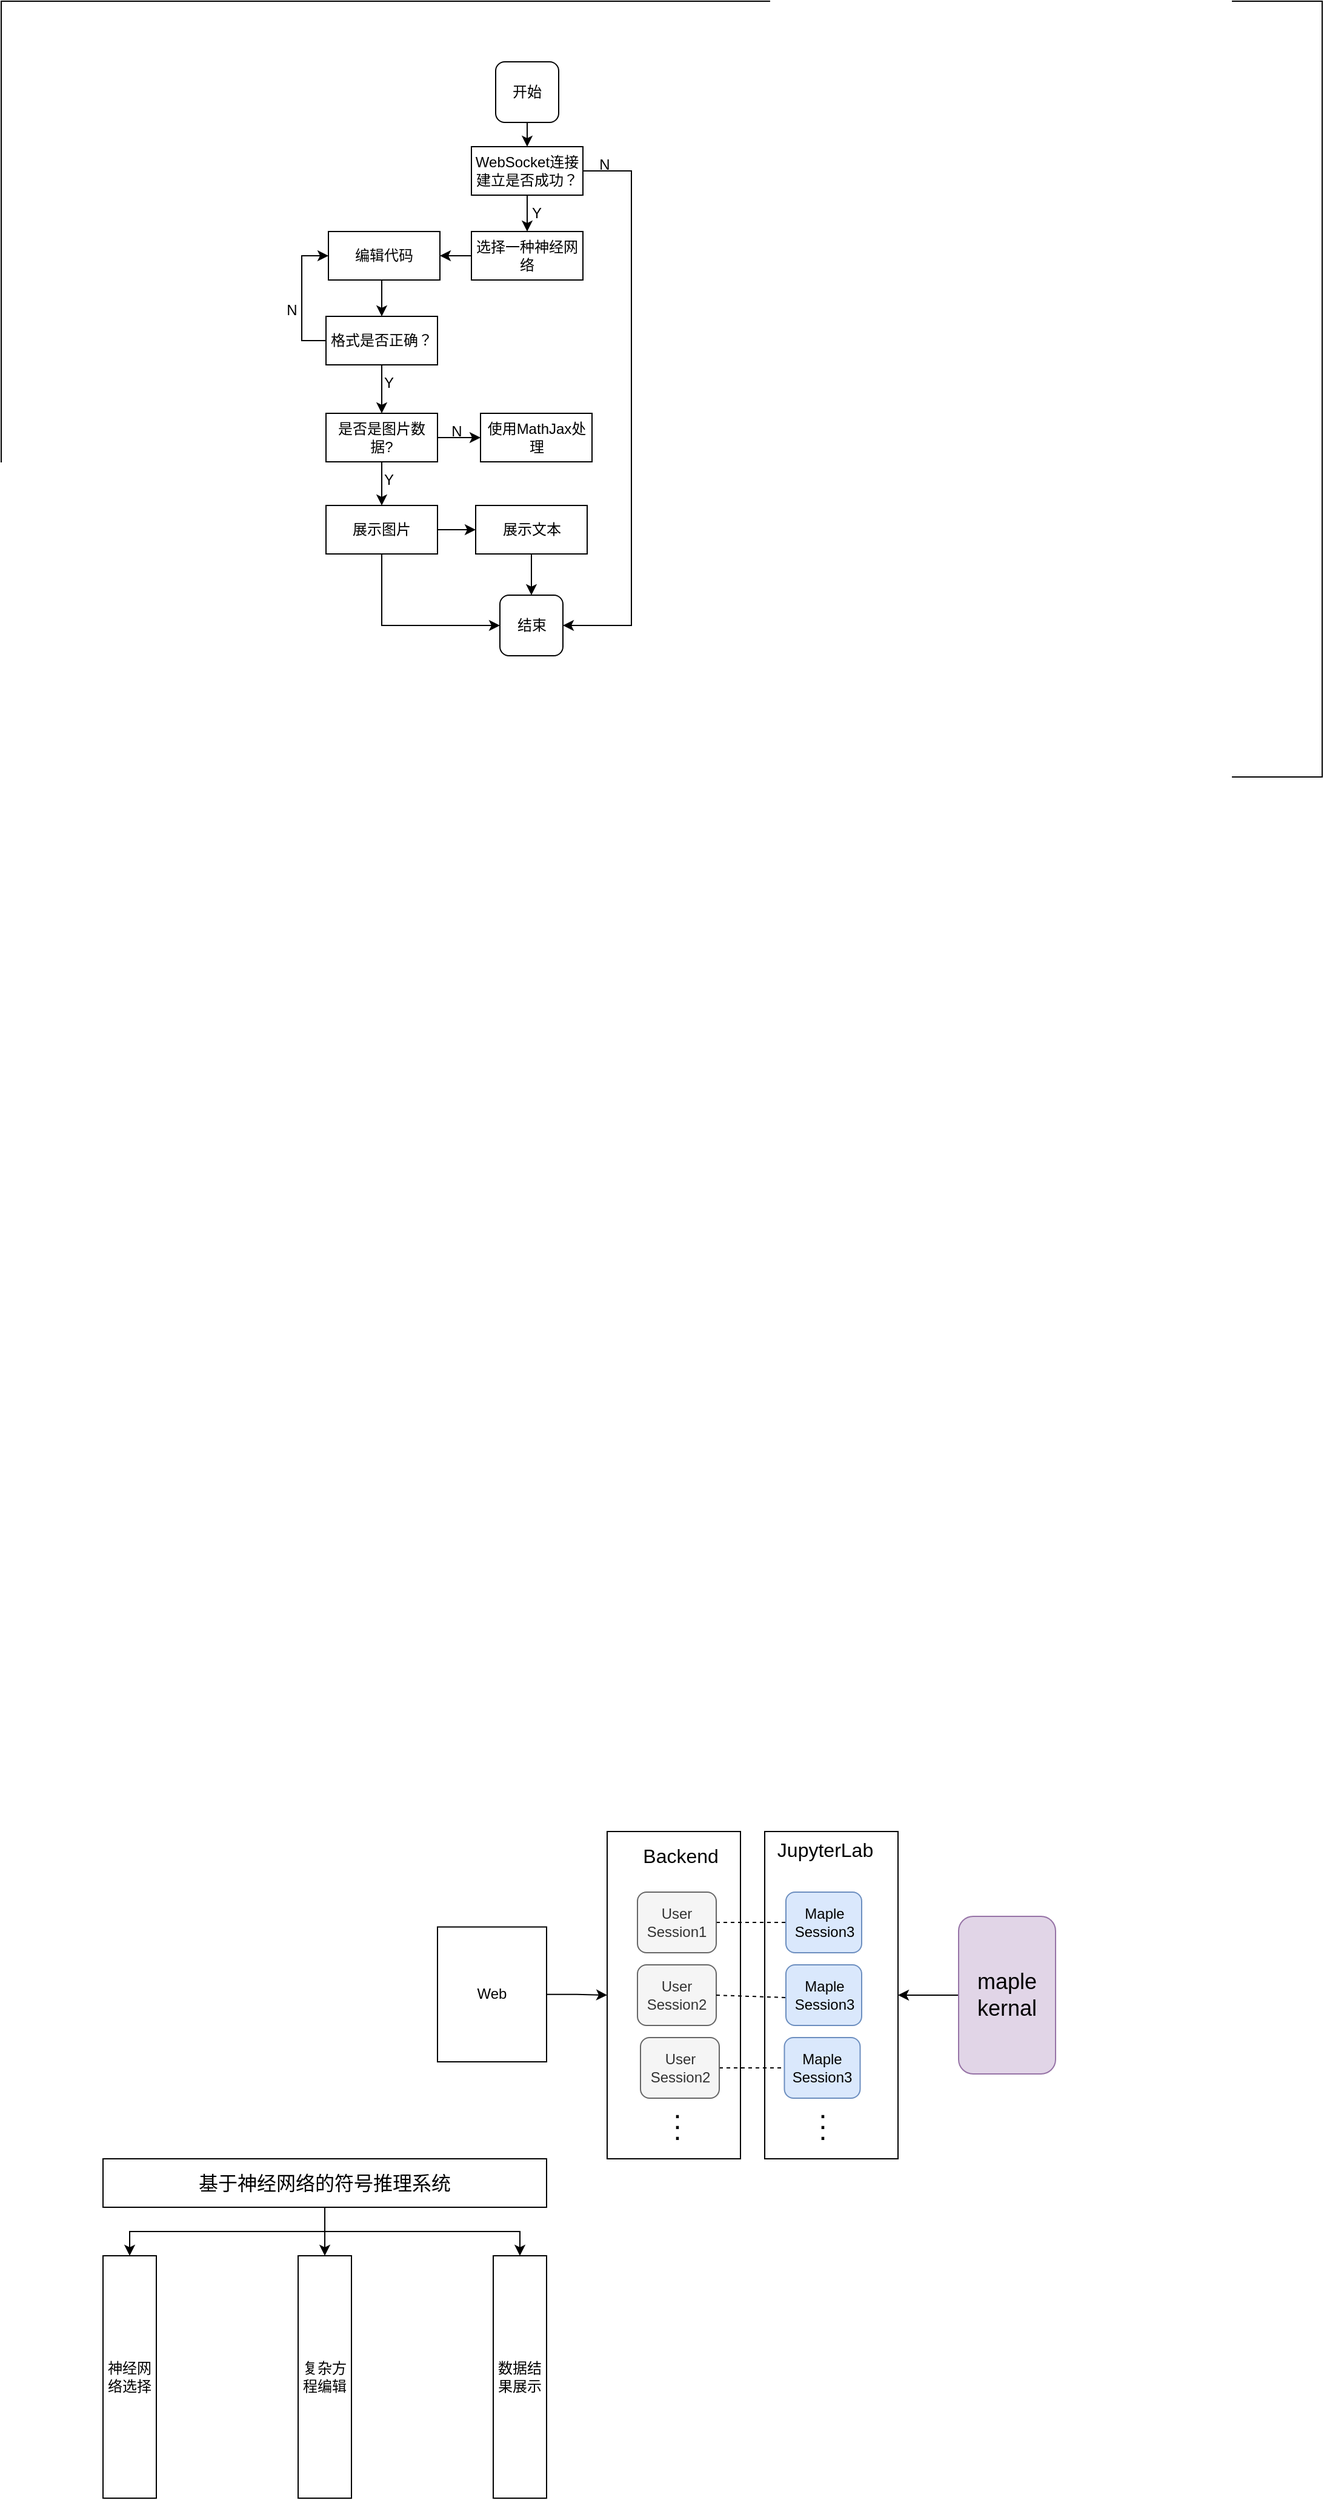 <mxfile version="21.7.2" type="github">
  <diagram name="第 1 页" id="5SKCdvoIrtzsOIKJ2y3p">
    <mxGraphModel dx="2022" dy="1794" grid="1" gridSize="10" guides="1" tooltips="1" connect="1" arrows="1" fold="1" page="1" pageScale="1" pageWidth="827" pageHeight="1169" math="0" shadow="0">
      <root>
        <mxCell id="0" />
        <mxCell id="1" parent="0" />
        <mxCell id="AxOftiE11YmYX-qU8wmi-1" value="" style="rounded=0;whiteSpace=wrap;html=1;" vertex="1" parent="1">
          <mxGeometry x="540" y="490" width="110" height="270" as="geometry" />
        </mxCell>
        <mxCell id="AxOftiE11YmYX-qU8wmi-2" value="" style="rounded=0;whiteSpace=wrap;html=1;" vertex="1" parent="1">
          <mxGeometry x="410" y="490" width="110" height="270" as="geometry" />
        </mxCell>
        <mxCell id="AxOftiE11YmYX-qU8wmi-3" style="edgeStyle=orthogonalEdgeStyle;rounded=0;orthogonalLoop=1;jettySize=auto;html=1;exitX=0;exitY=0.5;exitDx=0;exitDy=0;entryX=1;entryY=0.5;entryDx=0;entryDy=0;" edge="1" parent="1" source="AxOftiE11YmYX-qU8wmi-4" target="AxOftiE11YmYX-qU8wmi-1">
          <mxGeometry relative="1" as="geometry" />
        </mxCell>
        <mxCell id="AxOftiE11YmYX-qU8wmi-4" value="&lt;font style=&quot;font-size: 18px;&quot;&gt;maple kernal&lt;/font&gt;" style="rounded=1;whiteSpace=wrap;html=1;fillColor=#e1d5e7;strokeColor=#9673a6;" vertex="1" parent="1">
          <mxGeometry x="700" y="560" width="80" height="130" as="geometry" />
        </mxCell>
        <mxCell id="AxOftiE11YmYX-qU8wmi-5" value="&lt;font style=&quot;font-size: 16px;&quot;&gt;JupyterLab&lt;/font&gt;" style="text;html=1;strokeColor=none;fillColor=none;align=center;verticalAlign=middle;whiteSpace=wrap;rounded=0;" vertex="1" parent="1">
          <mxGeometry x="560" y="490" width="60" height="30" as="geometry" />
        </mxCell>
        <mxCell id="AxOftiE11YmYX-qU8wmi-6" style="rounded=1;orthogonalLoop=1;jettySize=auto;html=1;exitX=1;exitY=0.5;exitDx=0;exitDy=0;entryX=0;entryY=0.5;entryDx=0;entryDy=0;endArrow=none;endFill=0;startArrow=none;startFill=0;dashed=1;" edge="1" parent="1" source="AxOftiE11YmYX-qU8wmi-7">
          <mxGeometry relative="1" as="geometry">
            <mxPoint x="557.5" y="565" as="targetPoint" />
          </mxGeometry>
        </mxCell>
        <mxCell id="AxOftiE11YmYX-qU8wmi-7" value="User&lt;br&gt;Session1" style="rounded=1;whiteSpace=wrap;html=1;fillColor=#f5f5f5;fontColor=#333333;strokeColor=#666666;" vertex="1" parent="1">
          <mxGeometry x="435" y="540" width="65" height="50" as="geometry" />
        </mxCell>
        <mxCell id="AxOftiE11YmYX-qU8wmi-8" value="User&lt;br style=&quot;border-color: var(--border-color);&quot;&gt;Session2" style="rounded=1;whiteSpace=wrap;html=1;fillColor=#f5f5f5;fontColor=#333333;strokeColor=#666666;" vertex="1" parent="1">
          <mxGeometry x="435" y="600" width="65" height="50" as="geometry" />
        </mxCell>
        <mxCell id="AxOftiE11YmYX-qU8wmi-9" value="&lt;p style=&quot;line-height: 40%;&quot;&gt;&lt;font style=&quot;font-size: 24px;&quot;&gt;·&lt;br&gt;·&lt;br&gt;·&lt;/font&gt;&lt;/p&gt;" style="text;html=1;strokeColor=none;fillColor=none;align=center;verticalAlign=middle;whiteSpace=wrap;rounded=0;" vertex="1" parent="1">
          <mxGeometry x="437.5" y="720" width="60" height="30" as="geometry" />
        </mxCell>
        <mxCell id="AxOftiE11YmYX-qU8wmi-10" value="Maple&lt;br&gt;Session3" style="rounded=1;whiteSpace=wrap;html=1;fillColor=#dae8fc;strokeColor=#6c8ebf;" vertex="1" parent="1">
          <mxGeometry x="556.25" y="660" width="62.5" height="50" as="geometry" />
        </mxCell>
        <mxCell id="AxOftiE11YmYX-qU8wmi-11" value="&lt;p style=&quot;line-height: 40%;&quot;&gt;&lt;font style=&quot;font-size: 24px;&quot;&gt;·&lt;br&gt;·&lt;br&gt;·&lt;/font&gt;&lt;/p&gt;" style="text;html=1;strokeColor=none;fillColor=none;align=center;verticalAlign=middle;whiteSpace=wrap;rounded=0;rotation=0;" vertex="1" parent="1">
          <mxGeometry x="557.5" y="720" width="60" height="30" as="geometry" />
        </mxCell>
        <mxCell id="AxOftiE11YmYX-qU8wmi-12" style="rounded=1;orthogonalLoop=1;jettySize=auto;html=1;exitX=1;exitY=0.5;exitDx=0;exitDy=0;entryX=0;entryY=0.5;entryDx=0;entryDy=0;endArrow=none;endFill=0;startArrow=none;startFill=0;dashed=1;" edge="1" parent="1" source="AxOftiE11YmYX-qU8wmi-8">
          <mxGeometry relative="1" as="geometry">
            <mxPoint x="500.5" y="585" as="sourcePoint" />
            <mxPoint x="557.5" y="627" as="targetPoint" />
          </mxGeometry>
        </mxCell>
        <mxCell id="AxOftiE11YmYX-qU8wmi-13" style="rounded=1;orthogonalLoop=1;jettySize=auto;html=1;endArrow=none;endFill=0;startArrow=none;startFill=0;dashed=1;exitX=1;exitY=0.5;exitDx=0;exitDy=0;" edge="1" parent="1" source="AxOftiE11YmYX-qU8wmi-15" target="AxOftiE11YmYX-qU8wmi-10">
          <mxGeometry relative="1" as="geometry">
            <mxPoint x="500" y="640" as="sourcePoint" />
            <mxPoint x="557" y="682" as="targetPoint" />
          </mxGeometry>
        </mxCell>
        <mxCell id="AxOftiE11YmYX-qU8wmi-14" value="&lt;font style=&quot;font-size: 16px;&quot;&gt;Backend&amp;nbsp;&lt;/font&gt;" style="text;html=1;strokeColor=none;fillColor=none;align=center;verticalAlign=middle;whiteSpace=wrap;rounded=0;" vertex="1" parent="1">
          <mxGeometry x="442.5" y="495" width="60" height="30" as="geometry" />
        </mxCell>
        <mxCell id="AxOftiE11YmYX-qU8wmi-15" value="User&lt;br style=&quot;border-color: var(--border-color);&quot;&gt;Session2" style="rounded=1;whiteSpace=wrap;html=1;fillColor=#f5f5f5;fontColor=#333333;strokeColor=#666666;" vertex="1" parent="1">
          <mxGeometry x="437.5" y="660" width="65" height="50" as="geometry" />
        </mxCell>
        <mxCell id="AxOftiE11YmYX-qU8wmi-16" value="Maple&lt;br&gt;Session3" style="rounded=1;whiteSpace=wrap;html=1;fillColor=#dae8fc;strokeColor=#6c8ebf;" vertex="1" parent="1">
          <mxGeometry x="557.5" y="600" width="62.5" height="50" as="geometry" />
        </mxCell>
        <mxCell id="AxOftiE11YmYX-qU8wmi-17" value="Maple&lt;br&gt;Session3" style="rounded=1;whiteSpace=wrap;html=1;fillColor=#dae8fc;strokeColor=#6c8ebf;" vertex="1" parent="1">
          <mxGeometry x="557.5" y="540" width="62.5" height="50" as="geometry" />
        </mxCell>
        <mxCell id="AxOftiE11YmYX-qU8wmi-18" style="edgeStyle=orthogonalEdgeStyle;rounded=0;orthogonalLoop=1;jettySize=auto;html=1;exitX=1;exitY=0.5;exitDx=0;exitDy=0;" edge="1" parent="1" source="AxOftiE11YmYX-qU8wmi-19" target="AxOftiE11YmYX-qU8wmi-2">
          <mxGeometry relative="1" as="geometry" />
        </mxCell>
        <mxCell id="AxOftiE11YmYX-qU8wmi-19" value="Web" style="rounded=0;whiteSpace=wrap;html=1;" vertex="1" parent="1">
          <mxGeometry x="270" y="568.75" width="90" height="111.25" as="geometry" />
        </mxCell>
        <mxCell id="AxOftiE11YmYX-qU8wmi-20" value="" style="rounded=0;whiteSpace=wrap;html=1;" vertex="1" parent="1">
          <mxGeometry x="-90" y="-1020" width="1090" height="640" as="geometry" />
        </mxCell>
        <mxCell id="AxOftiE11YmYX-qU8wmi-44" style="edgeStyle=orthogonalEdgeStyle;rounded=0;orthogonalLoop=1;jettySize=auto;html=1;exitX=0.5;exitY=1;exitDx=0;exitDy=0;" edge="1" parent="1" source="AxOftiE11YmYX-qU8wmi-21" target="AxOftiE11YmYX-qU8wmi-22">
          <mxGeometry relative="1" as="geometry" />
        </mxCell>
        <mxCell id="AxOftiE11YmYX-qU8wmi-45" style="edgeStyle=orthogonalEdgeStyle;rounded=0;orthogonalLoop=1;jettySize=auto;html=1;" edge="1" parent="1" source="AxOftiE11YmYX-qU8wmi-21" target="AxOftiE11YmYX-qU8wmi-42">
          <mxGeometry relative="1" as="geometry" />
        </mxCell>
        <mxCell id="AxOftiE11YmYX-qU8wmi-46" style="edgeStyle=orthogonalEdgeStyle;rounded=0;orthogonalLoop=1;jettySize=auto;html=1;exitX=0.5;exitY=1;exitDx=0;exitDy=0;entryX=0.5;entryY=0;entryDx=0;entryDy=0;" edge="1" parent="1" source="AxOftiE11YmYX-qU8wmi-21" target="AxOftiE11YmYX-qU8wmi-43">
          <mxGeometry relative="1" as="geometry" />
        </mxCell>
        <mxCell id="AxOftiE11YmYX-qU8wmi-21" value="&lt;font style=&quot;font-size: 16px;&quot;&gt;基于神经网络的符号推理系统&lt;/font&gt;" style="rounded=0;whiteSpace=wrap;html=1;" vertex="1" parent="1">
          <mxGeometry x="-6" y="760" width="366" height="40" as="geometry" />
        </mxCell>
        <mxCell id="AxOftiE11YmYX-qU8wmi-22" value="神经网络选择" style="rounded=0;whiteSpace=wrap;html=1;" vertex="1" parent="1">
          <mxGeometry x="-6" y="840" width="44" height="200" as="geometry" />
        </mxCell>
        <mxCell id="AxOftiE11YmYX-qU8wmi-42" value="复杂方程编辑" style="rounded=0;whiteSpace=wrap;html=1;" vertex="1" parent="1">
          <mxGeometry x="155" y="840" width="44" height="200" as="geometry" />
        </mxCell>
        <mxCell id="AxOftiE11YmYX-qU8wmi-43" value="数据结果展示" style="rounded=0;whiteSpace=wrap;html=1;" vertex="1" parent="1">
          <mxGeometry x="316" y="840" width="44" height="200" as="geometry" />
        </mxCell>
        <mxCell id="AxOftiE11YmYX-qU8wmi-48" style="edgeStyle=orthogonalEdgeStyle;rounded=0;orthogonalLoop=1;jettySize=auto;html=1;exitX=0.5;exitY=1;exitDx=0;exitDy=0;" edge="1" parent="1" source="AxOftiE11YmYX-qU8wmi-21" target="AxOftiE11YmYX-qU8wmi-21">
          <mxGeometry relative="1" as="geometry" />
        </mxCell>
        <mxCell id="AxOftiE11YmYX-qU8wmi-52" style="edgeStyle=orthogonalEdgeStyle;rounded=0;orthogonalLoop=1;jettySize=auto;html=1;exitX=0.5;exitY=1;exitDx=0;exitDy=0;entryX=0.5;entryY=0;entryDx=0;entryDy=0;" edge="1" parent="1" source="AxOftiE11YmYX-qU8wmi-50">
          <mxGeometry relative="1" as="geometry">
            <mxPoint x="344.0" y="-900" as="targetPoint" />
          </mxGeometry>
        </mxCell>
        <mxCell id="AxOftiE11YmYX-qU8wmi-50" value="开始" style="rounded=1;whiteSpace=wrap;html=1;" vertex="1" parent="1">
          <mxGeometry x="318" y="-970" width="52" height="50" as="geometry" />
        </mxCell>
        <mxCell id="AxOftiE11YmYX-qU8wmi-56" style="edgeStyle=orthogonalEdgeStyle;rounded=0;orthogonalLoop=1;jettySize=auto;html=1;exitX=1;exitY=0.5;exitDx=0;exitDy=0;entryX=1;entryY=0.5;entryDx=0;entryDy=0;" edge="1" parent="1" source="AxOftiE11YmYX-qU8wmi-53" target="AxOftiE11YmYX-qU8wmi-55">
          <mxGeometry relative="1" as="geometry">
            <Array as="points">
              <mxPoint x="430" y="-880" />
              <mxPoint x="430" y="-505" />
            </Array>
          </mxGeometry>
        </mxCell>
        <mxCell id="AxOftiE11YmYX-qU8wmi-59" style="edgeStyle=orthogonalEdgeStyle;rounded=0;orthogonalLoop=1;jettySize=auto;html=1;exitX=0.5;exitY=1;exitDx=0;exitDy=0;" edge="1" parent="1" source="AxOftiE11YmYX-qU8wmi-53" target="AxOftiE11YmYX-qU8wmi-58">
          <mxGeometry relative="1" as="geometry" />
        </mxCell>
        <mxCell id="AxOftiE11YmYX-qU8wmi-53" value="WebSocket连接建立是否成功？" style="rounded=0;whiteSpace=wrap;html=1;" vertex="1" parent="1">
          <mxGeometry x="298" y="-900" width="92" height="40" as="geometry" />
        </mxCell>
        <mxCell id="AxOftiE11YmYX-qU8wmi-55" value="结束" style="rounded=1;whiteSpace=wrap;html=1;" vertex="1" parent="1">
          <mxGeometry x="321.5" y="-530" width="52" height="50" as="geometry" />
        </mxCell>
        <mxCell id="AxOftiE11YmYX-qU8wmi-57" value="N" style="text;html=1;strokeColor=none;fillColor=none;align=center;verticalAlign=middle;whiteSpace=wrap;rounded=0;" vertex="1" parent="1">
          <mxGeometry x="377.5" y="-900" width="60" height="30" as="geometry" />
        </mxCell>
        <mxCell id="AxOftiE11YmYX-qU8wmi-62" style="edgeStyle=orthogonalEdgeStyle;rounded=0;orthogonalLoop=1;jettySize=auto;html=1;exitX=0;exitY=0.5;exitDx=0;exitDy=0;" edge="1" parent="1" source="AxOftiE11YmYX-qU8wmi-58" target="AxOftiE11YmYX-qU8wmi-61">
          <mxGeometry relative="1" as="geometry" />
        </mxCell>
        <mxCell id="AxOftiE11YmYX-qU8wmi-58" value="选择一种神经网络" style="rounded=0;whiteSpace=wrap;html=1;" vertex="1" parent="1">
          <mxGeometry x="298" y="-830" width="92" height="40" as="geometry" />
        </mxCell>
        <mxCell id="AxOftiE11YmYX-qU8wmi-60" value="Y" style="text;html=1;strokeColor=none;fillColor=none;align=center;verticalAlign=middle;whiteSpace=wrap;rounded=0;" vertex="1" parent="1">
          <mxGeometry x="321.5" y="-860" width="60" height="30" as="geometry" />
        </mxCell>
        <mxCell id="AxOftiE11YmYX-qU8wmi-65" style="edgeStyle=orthogonalEdgeStyle;rounded=0;orthogonalLoop=1;jettySize=auto;html=1;exitX=0.5;exitY=1;exitDx=0;exitDy=0;" edge="1" parent="1" source="AxOftiE11YmYX-qU8wmi-61" target="AxOftiE11YmYX-qU8wmi-64">
          <mxGeometry relative="1" as="geometry">
            <Array as="points">
              <mxPoint x="224" y="-790" />
            </Array>
          </mxGeometry>
        </mxCell>
        <mxCell id="AxOftiE11YmYX-qU8wmi-61" value="编辑代码" style="rounded=0;whiteSpace=wrap;html=1;" vertex="1" parent="1">
          <mxGeometry x="180" y="-830" width="92" height="40" as="geometry" />
        </mxCell>
        <mxCell id="AxOftiE11YmYX-qU8wmi-66" style="edgeStyle=orthogonalEdgeStyle;rounded=0;orthogonalLoop=1;jettySize=auto;html=1;exitX=0;exitY=0.5;exitDx=0;exitDy=0;entryX=0;entryY=0.5;entryDx=0;entryDy=0;" edge="1" parent="1" source="AxOftiE11YmYX-qU8wmi-64" target="AxOftiE11YmYX-qU8wmi-61">
          <mxGeometry relative="1" as="geometry" />
        </mxCell>
        <mxCell id="AxOftiE11YmYX-qU8wmi-69" style="edgeStyle=orthogonalEdgeStyle;rounded=0;orthogonalLoop=1;jettySize=auto;html=1;exitX=0.5;exitY=1;exitDx=0;exitDy=0;entryX=0.5;entryY=0;entryDx=0;entryDy=0;" edge="1" parent="1" source="AxOftiE11YmYX-qU8wmi-64" target="AxOftiE11YmYX-qU8wmi-68">
          <mxGeometry relative="1" as="geometry" />
        </mxCell>
        <mxCell id="AxOftiE11YmYX-qU8wmi-64" value="格式是否正确？" style="rounded=0;whiteSpace=wrap;html=1;" vertex="1" parent="1">
          <mxGeometry x="178" y="-760" width="92" height="40" as="geometry" />
        </mxCell>
        <mxCell id="AxOftiE11YmYX-qU8wmi-67" value="N" style="text;html=1;strokeColor=none;fillColor=none;align=center;verticalAlign=middle;whiteSpace=wrap;rounded=0;" vertex="1" parent="1">
          <mxGeometry x="120" y="-780" width="60" height="30" as="geometry" />
        </mxCell>
        <mxCell id="AxOftiE11YmYX-qU8wmi-74" style="edgeStyle=orthogonalEdgeStyle;rounded=0;orthogonalLoop=1;jettySize=auto;html=1;exitX=1;exitY=0.5;exitDx=0;exitDy=0;entryX=0;entryY=0.5;entryDx=0;entryDy=0;" edge="1" parent="1" source="AxOftiE11YmYX-qU8wmi-68" target="AxOftiE11YmYX-qU8wmi-72">
          <mxGeometry relative="1" as="geometry" />
        </mxCell>
        <mxCell id="AxOftiE11YmYX-qU8wmi-75" style="edgeStyle=orthogonalEdgeStyle;rounded=0;orthogonalLoop=1;jettySize=auto;html=1;exitX=0.5;exitY=1;exitDx=0;exitDy=0;" edge="1" parent="1" source="AxOftiE11YmYX-qU8wmi-68" target="AxOftiE11YmYX-qU8wmi-71">
          <mxGeometry relative="1" as="geometry" />
        </mxCell>
        <mxCell id="AxOftiE11YmYX-qU8wmi-68" value="是否是图片数据?" style="rounded=0;whiteSpace=wrap;html=1;" vertex="1" parent="1">
          <mxGeometry x="178" y="-680" width="92" height="40" as="geometry" />
        </mxCell>
        <mxCell id="AxOftiE11YmYX-qU8wmi-70" value="Y" style="text;html=1;strokeColor=none;fillColor=none;align=center;verticalAlign=middle;whiteSpace=wrap;rounded=0;" vertex="1" parent="1">
          <mxGeometry x="200" y="-720" width="60" height="30" as="geometry" />
        </mxCell>
        <mxCell id="AxOftiE11YmYX-qU8wmi-76" style="edgeStyle=orthogonalEdgeStyle;rounded=0;orthogonalLoop=1;jettySize=auto;html=1;exitX=0.5;exitY=1;exitDx=0;exitDy=0;entryX=0;entryY=0.5;entryDx=0;entryDy=0;" edge="1" parent="1" source="AxOftiE11YmYX-qU8wmi-71" target="AxOftiE11YmYX-qU8wmi-55">
          <mxGeometry relative="1" as="geometry" />
        </mxCell>
        <mxCell id="AxOftiE11YmYX-qU8wmi-77" style="edgeStyle=orthogonalEdgeStyle;rounded=0;orthogonalLoop=1;jettySize=auto;html=1;exitX=1;exitY=0.5;exitDx=0;exitDy=0;" edge="1" parent="1" source="AxOftiE11YmYX-qU8wmi-71" target="AxOftiE11YmYX-qU8wmi-73">
          <mxGeometry relative="1" as="geometry" />
        </mxCell>
        <mxCell id="AxOftiE11YmYX-qU8wmi-71" value="展示图片" style="rounded=0;whiteSpace=wrap;html=1;" vertex="1" parent="1">
          <mxGeometry x="178" y="-604" width="92" height="40" as="geometry" />
        </mxCell>
        <mxCell id="AxOftiE11YmYX-qU8wmi-72" value="使用MathJax处理" style="rounded=0;whiteSpace=wrap;html=1;" vertex="1" parent="1">
          <mxGeometry x="305.5" y="-680" width="92" height="40" as="geometry" />
        </mxCell>
        <mxCell id="AxOftiE11YmYX-qU8wmi-78" style="edgeStyle=orthogonalEdgeStyle;rounded=0;orthogonalLoop=1;jettySize=auto;html=1;exitX=0.5;exitY=1;exitDx=0;exitDy=0;entryX=0.5;entryY=0;entryDx=0;entryDy=0;" edge="1" parent="1" source="AxOftiE11YmYX-qU8wmi-73" target="AxOftiE11YmYX-qU8wmi-55">
          <mxGeometry relative="1" as="geometry" />
        </mxCell>
        <mxCell id="AxOftiE11YmYX-qU8wmi-73" value="展示文本" style="rounded=0;whiteSpace=wrap;html=1;" vertex="1" parent="1">
          <mxGeometry x="301.5" y="-604" width="92" height="40" as="geometry" />
        </mxCell>
        <mxCell id="AxOftiE11YmYX-qU8wmi-79" value="Y" style="text;html=1;strokeColor=none;fillColor=none;align=center;verticalAlign=middle;whiteSpace=wrap;rounded=0;" vertex="1" parent="1">
          <mxGeometry x="200" y="-640" width="60" height="30" as="geometry" />
        </mxCell>
        <mxCell id="AxOftiE11YmYX-qU8wmi-80" value="N" style="text;html=1;strokeColor=none;fillColor=none;align=center;verticalAlign=middle;whiteSpace=wrap;rounded=0;" vertex="1" parent="1">
          <mxGeometry x="256" y="-680" width="60" height="30" as="geometry" />
        </mxCell>
      </root>
    </mxGraphModel>
  </diagram>
</mxfile>
